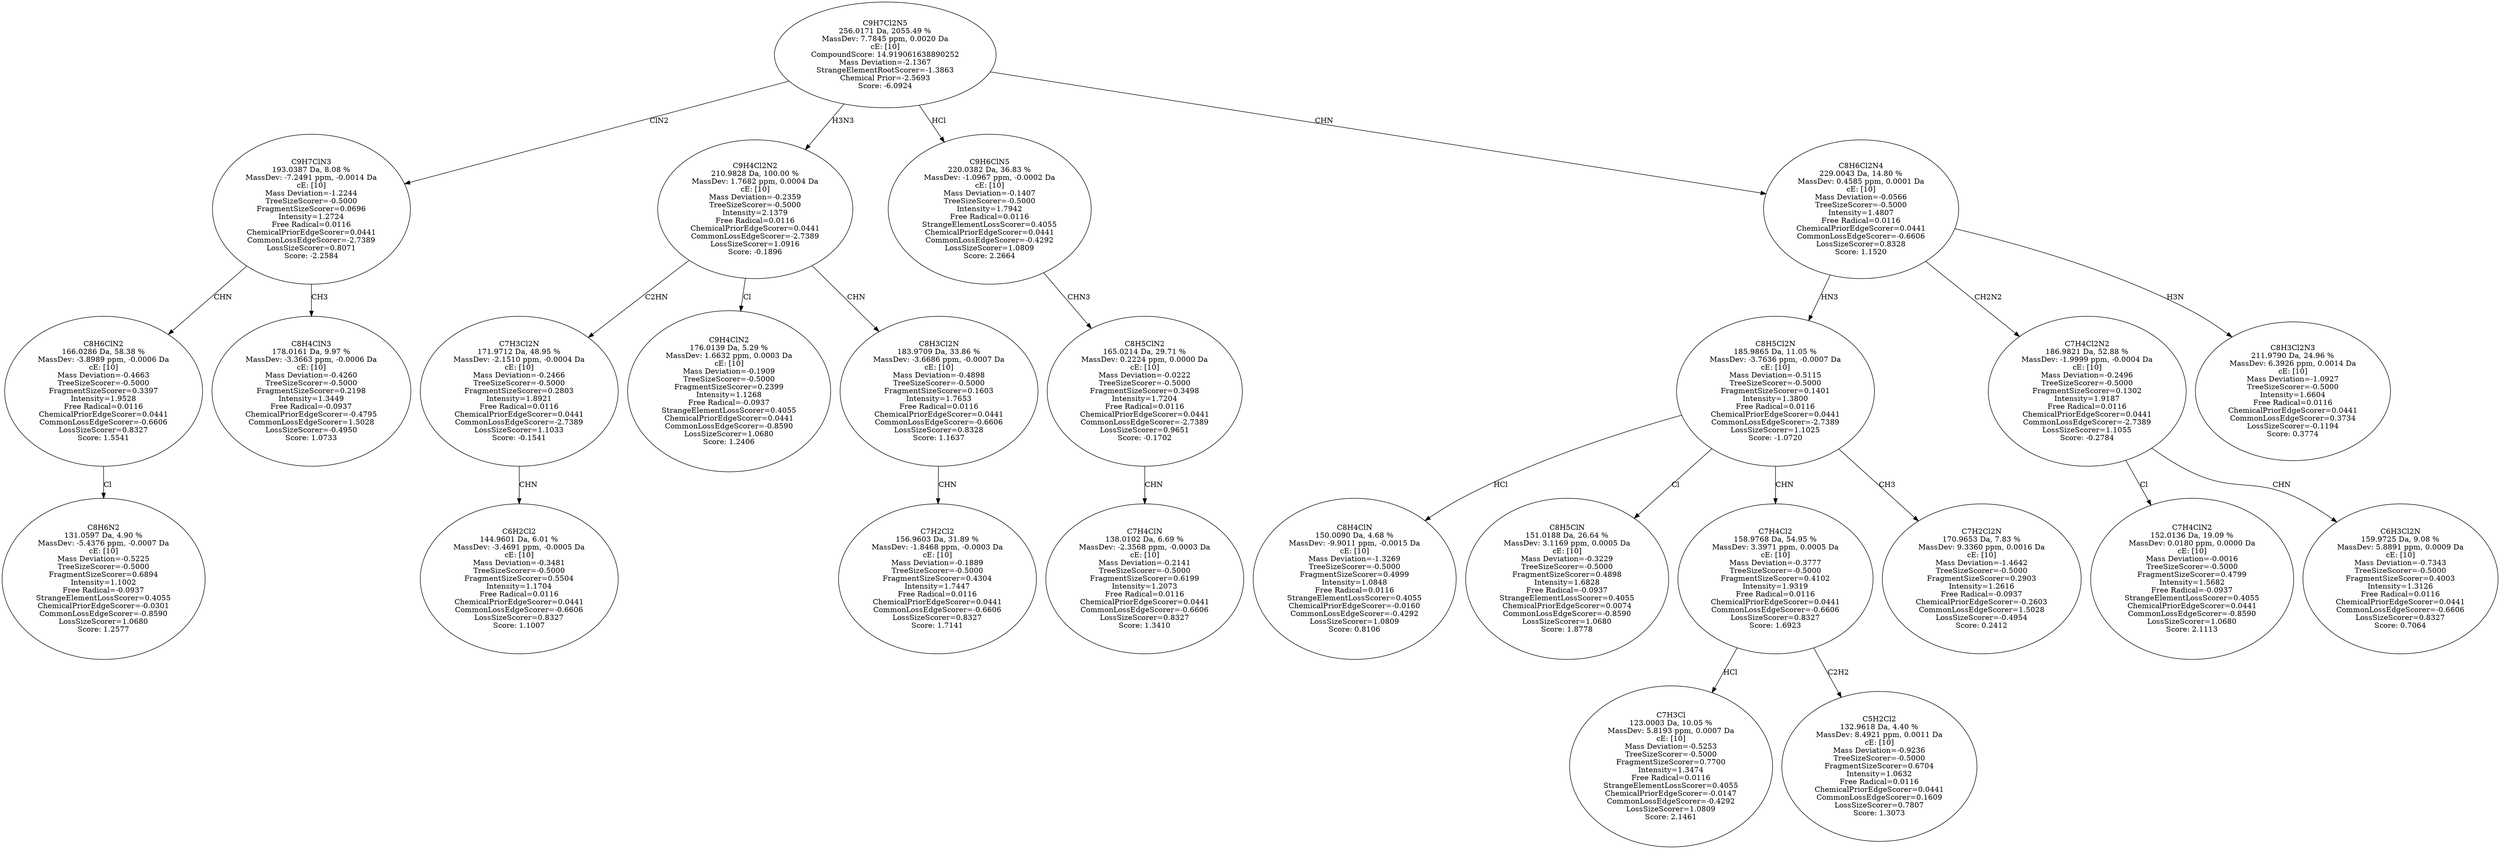 strict digraph {
v1 [label="C8H6N2\n131.0597 Da, 4.90 %\nMassDev: -5.4376 ppm, -0.0007 Da\ncE: [10]\nMass Deviation=-0.5225\nTreeSizeScorer=-0.5000\nFragmentSizeScorer=0.6894\nIntensity=1.1002\nFree Radical=-0.0937\nStrangeElementLossScorer=0.4055\nChemicalPriorEdgeScorer=-0.0301\nCommonLossEdgeScorer=-0.8590\nLossSizeScorer=1.0680\nScore: 1.2577"];
v2 [label="C8H6ClN2\n166.0286 Da, 58.38 %\nMassDev: -3.8989 ppm, -0.0006 Da\ncE: [10]\nMass Deviation=-0.4663\nTreeSizeScorer=-0.5000\nFragmentSizeScorer=0.3397\nIntensity=1.9528\nFree Radical=0.0116\nChemicalPriorEdgeScorer=0.0441\nCommonLossEdgeScorer=-0.6606\nLossSizeScorer=0.8327\nScore: 1.5541"];
v3 [label="C8H4ClN3\n178.0161 Da, 9.97 %\nMassDev: -3.3663 ppm, -0.0006 Da\ncE: [10]\nMass Deviation=-0.4260\nTreeSizeScorer=-0.5000\nFragmentSizeScorer=0.2198\nIntensity=1.3449\nFree Radical=-0.0937\nChemicalPriorEdgeScorer=-0.4795\nCommonLossEdgeScorer=1.5028\nLossSizeScorer=-0.4950\nScore: 1.0733"];
v4 [label="C9H7ClN3\n193.0387 Da, 8.08 %\nMassDev: -7.2491 ppm, -0.0014 Da\ncE: [10]\nMass Deviation=-1.2244\nTreeSizeScorer=-0.5000\nFragmentSizeScorer=0.0696\nIntensity=1.2724\nFree Radical=0.0116\nChemicalPriorEdgeScorer=0.0441\nCommonLossEdgeScorer=-2.7389\nLossSizeScorer=0.8071\nScore: -2.2584"];
v5 [label="C6H2Cl2\n144.9601 Da, 6.01 %\nMassDev: -3.4691 ppm, -0.0005 Da\ncE: [10]\nMass Deviation=-0.3481\nTreeSizeScorer=-0.5000\nFragmentSizeScorer=0.5504\nIntensity=1.1704\nFree Radical=0.0116\nChemicalPriorEdgeScorer=0.0441\nCommonLossEdgeScorer=-0.6606\nLossSizeScorer=0.8327\nScore: 1.1007"];
v6 [label="C7H3Cl2N\n171.9712 Da, 48.95 %\nMassDev: -2.1510 ppm, -0.0004 Da\ncE: [10]\nMass Deviation=-0.2466\nTreeSizeScorer=-0.5000\nFragmentSizeScorer=0.2803\nIntensity=1.8921\nFree Radical=0.0116\nChemicalPriorEdgeScorer=0.0441\nCommonLossEdgeScorer=-2.7389\nLossSizeScorer=1.1033\nScore: -0.1541"];
v7 [label="C9H4ClN2\n176.0139 Da, 5.29 %\nMassDev: 1.6632 ppm, 0.0003 Da\ncE: [10]\nMass Deviation=-0.1909\nTreeSizeScorer=-0.5000\nFragmentSizeScorer=0.2399\nIntensity=1.1268\nFree Radical=-0.0937\nStrangeElementLossScorer=0.4055\nChemicalPriorEdgeScorer=0.0441\nCommonLossEdgeScorer=-0.8590\nLossSizeScorer=1.0680\nScore: 1.2406"];
v8 [label="C7H2Cl2\n156.9603 Da, 31.89 %\nMassDev: -1.8468 ppm, -0.0003 Da\ncE: [10]\nMass Deviation=-0.1889\nTreeSizeScorer=-0.5000\nFragmentSizeScorer=0.4304\nIntensity=1.7447\nFree Radical=0.0116\nChemicalPriorEdgeScorer=0.0441\nCommonLossEdgeScorer=-0.6606\nLossSizeScorer=0.8327\nScore: 1.7141"];
v9 [label="C8H3Cl2N\n183.9709 Da, 33.86 %\nMassDev: -3.6686 ppm, -0.0007 Da\ncE: [10]\nMass Deviation=-0.4898\nTreeSizeScorer=-0.5000\nFragmentSizeScorer=0.1603\nIntensity=1.7653\nFree Radical=0.0116\nChemicalPriorEdgeScorer=0.0441\nCommonLossEdgeScorer=-0.6606\nLossSizeScorer=0.8328\nScore: 1.1637"];
v10 [label="C9H4Cl2N2\n210.9828 Da, 100.00 %\nMassDev: 1.7682 ppm, 0.0004 Da\ncE: [10]\nMass Deviation=-0.2359\nTreeSizeScorer=-0.5000\nIntensity=2.1379\nFree Radical=0.0116\nChemicalPriorEdgeScorer=0.0441\nCommonLossEdgeScorer=-2.7389\nLossSizeScorer=1.0916\nScore: -0.1896"];
v11 [label="C7H4ClN\n138.0102 Da, 6.69 %\nMassDev: -2.3568 ppm, -0.0003 Da\ncE: [10]\nMass Deviation=-0.2141\nTreeSizeScorer=-0.5000\nFragmentSizeScorer=0.6199\nIntensity=1.2073\nFree Radical=0.0116\nChemicalPriorEdgeScorer=0.0441\nCommonLossEdgeScorer=-0.6606\nLossSizeScorer=0.8327\nScore: 1.3410"];
v12 [label="C8H5ClN2\n165.0214 Da, 29.71 %\nMassDev: 0.2224 ppm, 0.0000 Da\ncE: [10]\nMass Deviation=-0.0222\nTreeSizeScorer=-0.5000\nFragmentSizeScorer=0.3498\nIntensity=1.7204\nFree Radical=0.0116\nChemicalPriorEdgeScorer=0.0441\nCommonLossEdgeScorer=-2.7389\nLossSizeScorer=0.9651\nScore: -0.1702"];
v13 [label="C9H6ClN5\n220.0382 Da, 36.83 %\nMassDev: -1.0967 ppm, -0.0002 Da\ncE: [10]\nMass Deviation=-0.1407\nTreeSizeScorer=-0.5000\nIntensity=1.7942\nFree Radical=0.0116\nStrangeElementLossScorer=0.4055\nChemicalPriorEdgeScorer=0.0441\nCommonLossEdgeScorer=-0.4292\nLossSizeScorer=1.0809\nScore: 2.2664"];
v14 [label="C8H4ClN\n150.0090 Da, 4.68 %\nMassDev: -9.9011 ppm, -0.0015 Da\ncE: [10]\nMass Deviation=-1.3269\nTreeSizeScorer=-0.5000\nFragmentSizeScorer=0.4999\nIntensity=1.0848\nFree Radical=0.0116\nStrangeElementLossScorer=0.4055\nChemicalPriorEdgeScorer=-0.0160\nCommonLossEdgeScorer=-0.4292\nLossSizeScorer=1.0809\nScore: 0.8106"];
v15 [label="C8H5ClN\n151.0188 Da, 26.64 %\nMassDev: 3.1169 ppm, 0.0005 Da\ncE: [10]\nMass Deviation=-0.3229\nTreeSizeScorer=-0.5000\nFragmentSizeScorer=0.4898\nIntensity=1.6828\nFree Radical=-0.0937\nStrangeElementLossScorer=0.4055\nChemicalPriorEdgeScorer=0.0074\nCommonLossEdgeScorer=-0.8590\nLossSizeScorer=1.0680\nScore: 1.8778"];
v16 [label="C7H3Cl\n123.0003 Da, 10.05 %\nMassDev: 5.8193 ppm, 0.0007 Da\ncE: [10]\nMass Deviation=-0.5253\nTreeSizeScorer=-0.5000\nFragmentSizeScorer=0.7700\nIntensity=1.3474\nFree Radical=0.0116\nStrangeElementLossScorer=0.4055\nChemicalPriorEdgeScorer=-0.0147\nCommonLossEdgeScorer=-0.4292\nLossSizeScorer=1.0809\nScore: 2.1461"];
v17 [label="C5H2Cl2\n132.9618 Da, 4.40 %\nMassDev: 8.4921 ppm, 0.0011 Da\ncE: [10]\nMass Deviation=-0.9236\nTreeSizeScorer=-0.5000\nFragmentSizeScorer=0.6704\nIntensity=1.0632\nFree Radical=0.0116\nChemicalPriorEdgeScorer=0.0441\nCommonLossEdgeScorer=0.1609\nLossSizeScorer=0.7807\nScore: 1.3073"];
v18 [label="C7H4Cl2\n158.9768 Da, 54.95 %\nMassDev: 3.3971 ppm, 0.0005 Da\ncE: [10]\nMass Deviation=-0.3777\nTreeSizeScorer=-0.5000\nFragmentSizeScorer=0.4102\nIntensity=1.9319\nFree Radical=0.0116\nChemicalPriorEdgeScorer=0.0441\nCommonLossEdgeScorer=-0.6606\nLossSizeScorer=0.8327\nScore: 1.6923"];
v19 [label="C7H2Cl2N\n170.9653 Da, 7.83 %\nMassDev: 9.3360 ppm, 0.0016 Da\ncE: [10]\nMass Deviation=-1.4642\nTreeSizeScorer=-0.5000\nFragmentSizeScorer=0.2903\nIntensity=1.2616\nFree Radical=-0.0937\nChemicalPriorEdgeScorer=-0.2603\nCommonLossEdgeScorer=1.5028\nLossSizeScorer=-0.4954\nScore: 0.2412"];
v20 [label="C8H5Cl2N\n185.9865 Da, 11.05 %\nMassDev: -3.7636 ppm, -0.0007 Da\ncE: [10]\nMass Deviation=-0.5115\nTreeSizeScorer=-0.5000\nFragmentSizeScorer=0.1401\nIntensity=1.3800\nFree Radical=0.0116\nChemicalPriorEdgeScorer=0.0441\nCommonLossEdgeScorer=-2.7389\nLossSizeScorer=1.1025\nScore: -1.0720"];
v21 [label="C7H4ClN2\n152.0136 Da, 19.09 %\nMassDev: 0.0180 ppm, 0.0000 Da\ncE: [10]\nMass Deviation=-0.0016\nTreeSizeScorer=-0.5000\nFragmentSizeScorer=0.4799\nIntensity=1.5682\nFree Radical=-0.0937\nStrangeElementLossScorer=0.4055\nChemicalPriorEdgeScorer=0.0441\nCommonLossEdgeScorer=-0.8590\nLossSizeScorer=1.0680\nScore: 2.1113"];
v22 [label="C6H3Cl2N\n159.9725 Da, 9.08 %\nMassDev: 5.8891 ppm, 0.0009 Da\ncE: [10]\nMass Deviation=-0.7343\nTreeSizeScorer=-0.5000\nFragmentSizeScorer=0.4003\nIntensity=1.3126\nFree Radical=0.0116\nChemicalPriorEdgeScorer=0.0441\nCommonLossEdgeScorer=-0.6606\nLossSizeScorer=0.8327\nScore: 0.7064"];
v23 [label="C7H4Cl2N2\n186.9821 Da, 52.88 %\nMassDev: -1.9999 ppm, -0.0004 Da\ncE: [10]\nMass Deviation=-0.2496\nTreeSizeScorer=-0.5000\nFragmentSizeScorer=0.1302\nIntensity=1.9187\nFree Radical=0.0116\nChemicalPriorEdgeScorer=0.0441\nCommonLossEdgeScorer=-2.7389\nLossSizeScorer=1.1055\nScore: -0.2784"];
v24 [label="C8H3Cl2N3\n211.9790 Da, 24.96 %\nMassDev: 6.3926 ppm, 0.0014 Da\ncE: [10]\nMass Deviation=-1.0927\nTreeSizeScorer=-0.5000\nIntensity=1.6604\nFree Radical=0.0116\nChemicalPriorEdgeScorer=0.0441\nCommonLossEdgeScorer=0.3734\nLossSizeScorer=-0.1194\nScore: 0.3774"];
v25 [label="C8H6Cl2N4\n229.0043 Da, 14.80 %\nMassDev: 0.4585 ppm, 0.0001 Da\ncE: [10]\nMass Deviation=-0.0566\nTreeSizeScorer=-0.5000\nIntensity=1.4807\nFree Radical=0.0116\nChemicalPriorEdgeScorer=0.0441\nCommonLossEdgeScorer=-0.6606\nLossSizeScorer=0.8328\nScore: 1.1520"];
v26 [label="C9H7Cl2N5\n256.0171 Da, 2055.49 %\nMassDev: 7.7845 ppm, 0.0020 Da\ncE: [10]\nCompoundScore: 14.919061638890252\nMass Deviation=-2.1367\nStrangeElementRootScorer=-1.3863\nChemical Prior=-2.5693\nScore: -6.0924"];
v2 -> v1 [label="Cl"];
v4 -> v2 [label="CHN"];
v4 -> v3 [label="CH3"];
v26 -> v4 [label="ClN2"];
v6 -> v5 [label="CHN"];
v10 -> v6 [label="C2HN"];
v10 -> v7 [label="Cl"];
v9 -> v8 [label="CHN"];
v10 -> v9 [label="CHN"];
v26 -> v10 [label="H3N3"];
v12 -> v11 [label="CHN"];
v13 -> v12 [label="CHN3"];
v26 -> v13 [label="HCl"];
v20 -> v14 [label="HCl"];
v20 -> v15 [label="Cl"];
v18 -> v16 [label="HCl"];
v18 -> v17 [label="C2H2"];
v20 -> v18 [label="CHN"];
v20 -> v19 [label="CH3"];
v25 -> v20 [label="HN3"];
v23 -> v21 [label="Cl"];
v23 -> v22 [label="CHN"];
v25 -> v23 [label="CH2N2"];
v25 -> v24 [label="H3N"];
v26 -> v25 [label="CHN"];
}